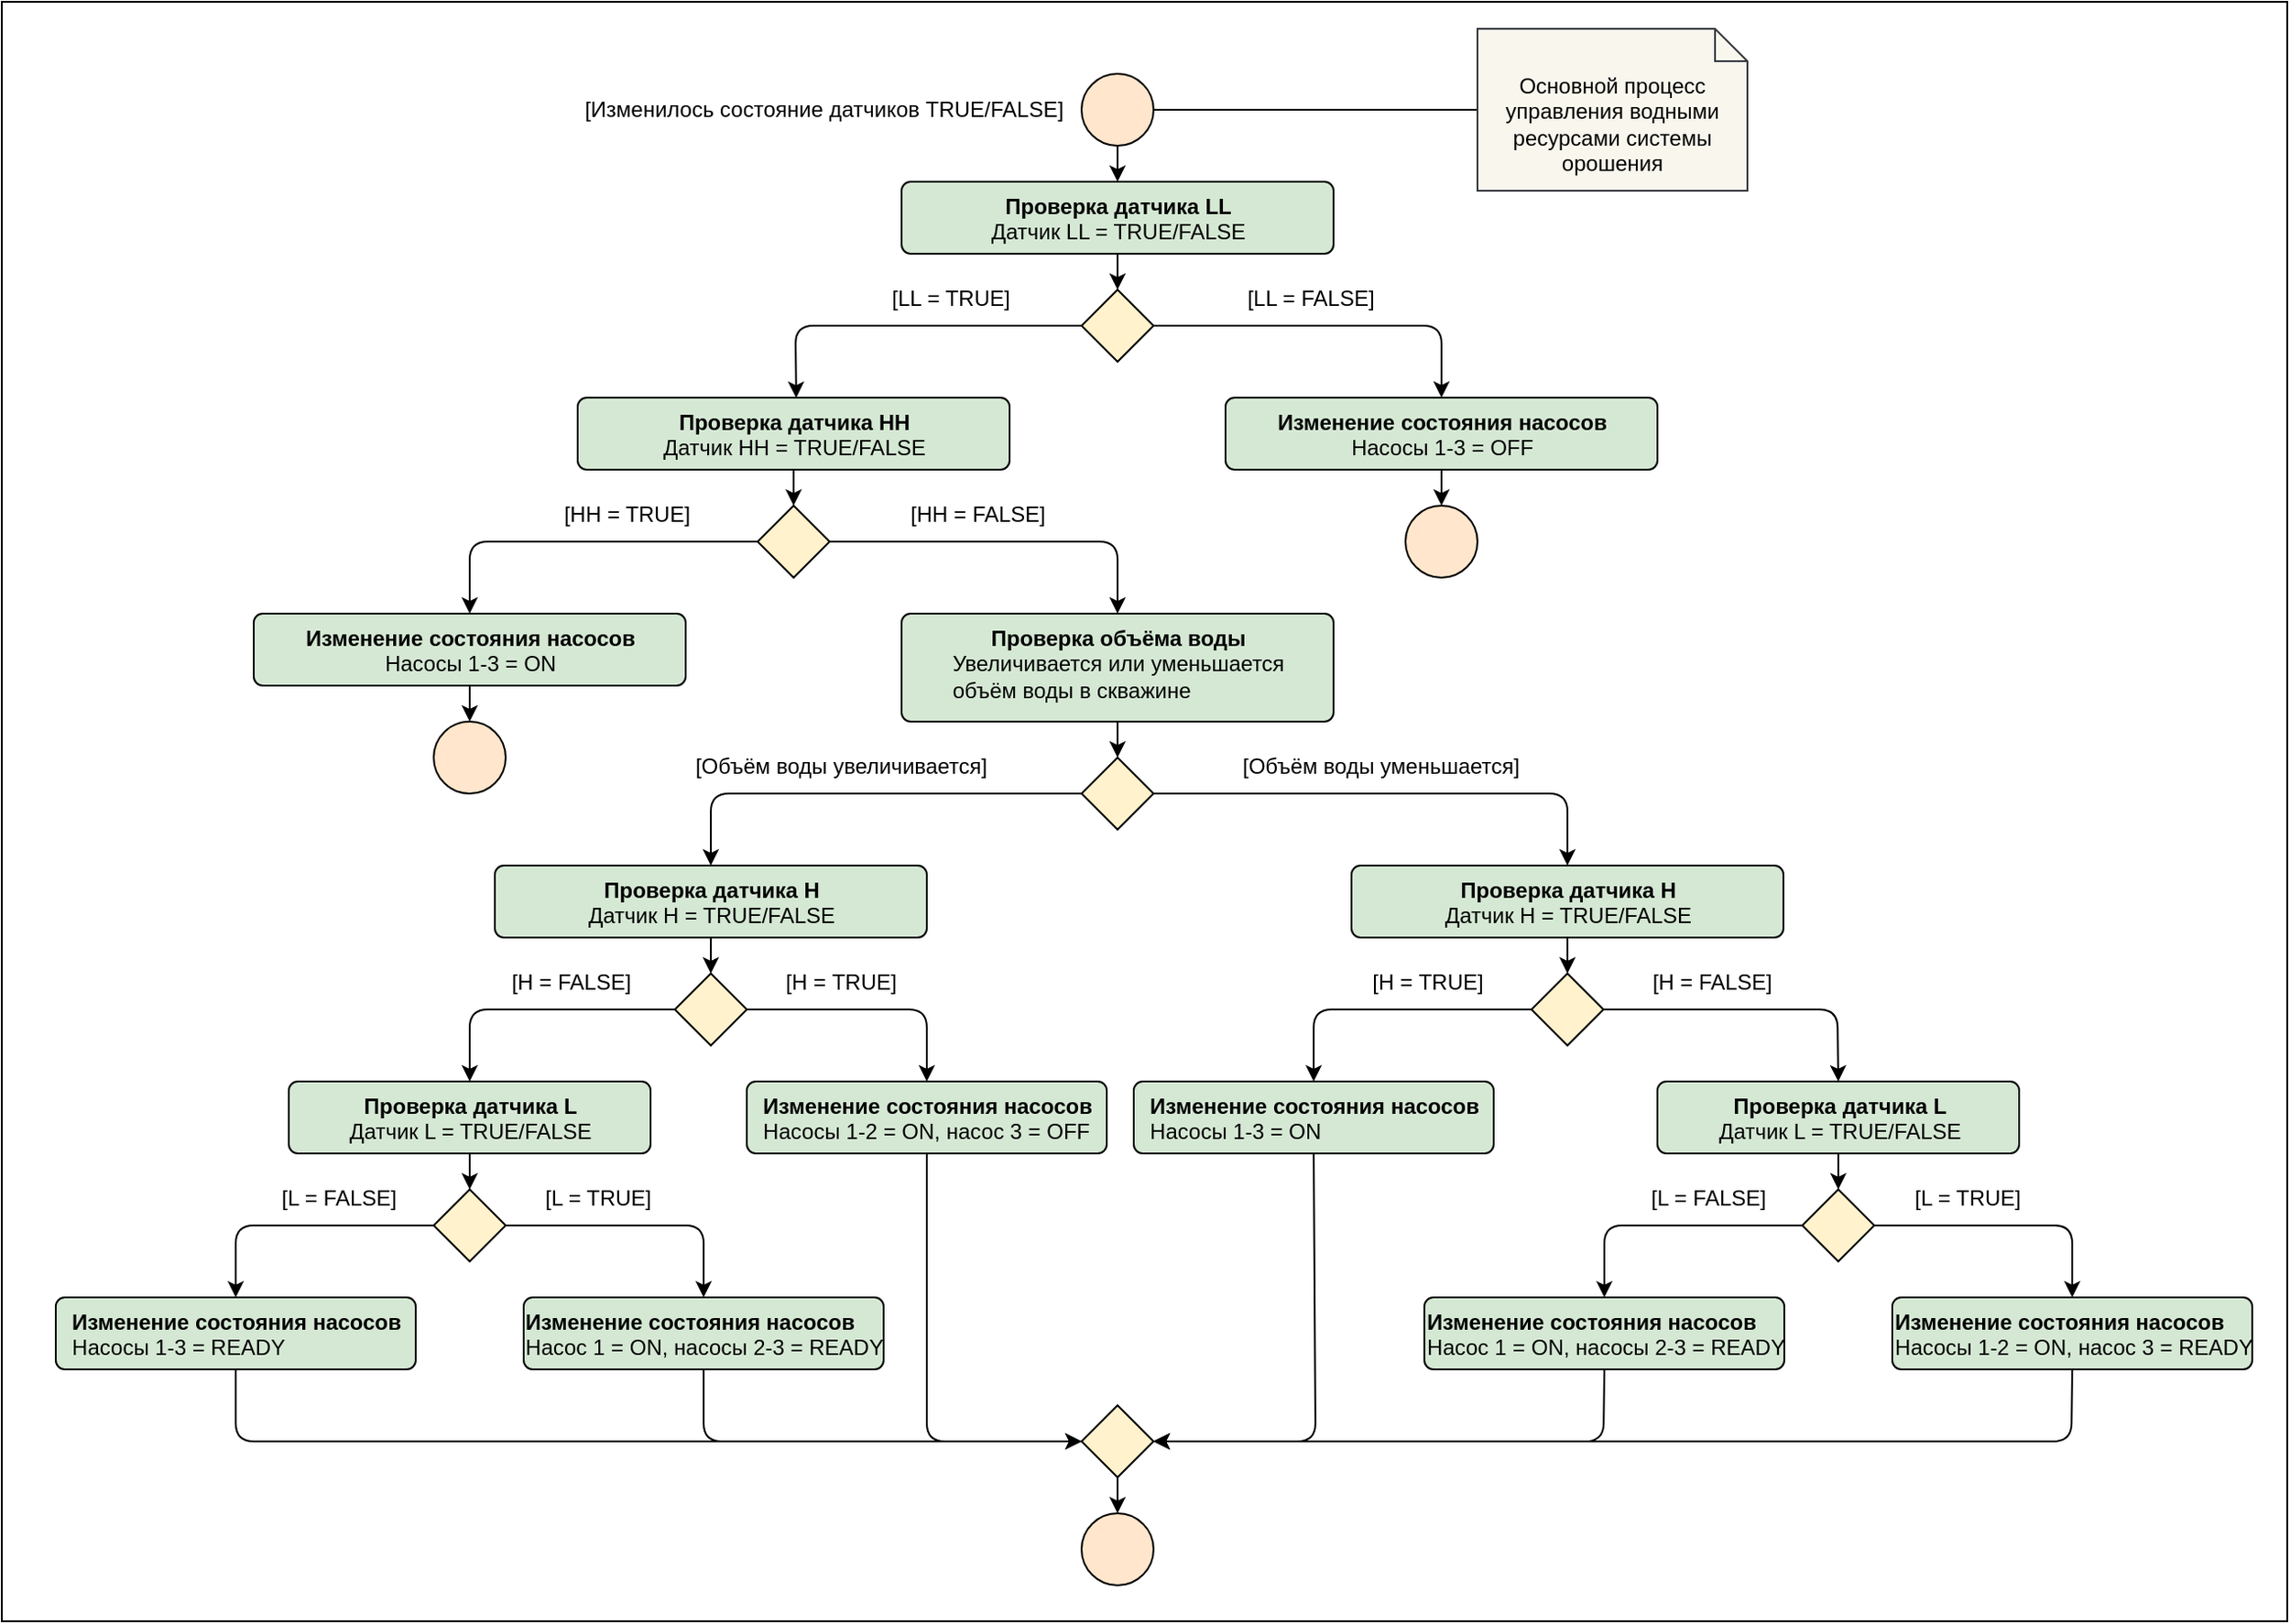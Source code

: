 <mxfile>
    <diagram id="sbKHR2bNv4LjuKVFI6Yi" name="Page-1">
        <mxGraphModel dx="2197" dy="1024" grid="1" gridSize="10" guides="1" tooltips="1" connect="1" arrows="1" fold="1" page="1" pageScale="1" pageWidth="850" pageHeight="1100" math="0" shadow="0">
            <root>
                <mxCell id="0"/>
                <mxCell id="1" parent="0"/>
                <mxCell id="111" value="" style="rounded=0;whiteSpace=wrap;html=1;strokeColor=#000000;" vertex="1" parent="1">
                    <mxGeometry x="-320" width="1270" height="900" as="geometry"/>
                </mxCell>
                <mxCell id="10" style="edgeStyle=none;html=1;exitX=0.5;exitY=1;exitDx=0;exitDy=0;entryX=0.5;entryY=0;entryDx=0;entryDy=0;" edge="1" parent="1" source="2" target="3">
                    <mxGeometry relative="1" as="geometry"/>
                </mxCell>
                <mxCell id="11" style="edgeStyle=none;html=1;exitX=1;exitY=0.5;exitDx=0;exitDy=0;entryX=0;entryY=0.5;entryDx=0;entryDy=0;entryPerimeter=0;endArrow=none;endFill=0;" edge="1" parent="1" source="2" target="9">
                    <mxGeometry relative="1" as="geometry"/>
                </mxCell>
                <mxCell id="2" value="" style="ellipse;whiteSpace=wrap;html=1;aspect=fixed;fillColor=#ffe6cc;strokeColor=#000000;" vertex="1" parent="1">
                    <mxGeometry x="280" y="40" width="40" height="40" as="geometry"/>
                </mxCell>
                <mxCell id="14" style="edgeStyle=none;html=1;exitX=0.5;exitY=1;exitDx=0;exitDy=0;entryX=0.5;entryY=0;entryDx=0;entryDy=0;endArrow=classic;endFill=1;" edge="1" parent="1" source="3" target="13">
                    <mxGeometry relative="1" as="geometry"/>
                </mxCell>
                <mxCell id="3" value="&lt;b&gt;Проверка&amp;nbsp;датчика LL&lt;br&gt;&lt;div style=&quot;text-align: left;&quot;&gt;&lt;span style=&quot;background-color: initial; font-weight: normal;&quot;&gt;Датчик LL = TRUE/&lt;/span&gt;&lt;span style=&quot;background-color: initial; font-weight: normal;&quot;&gt;FALSE&lt;/span&gt;&lt;/div&gt;&lt;/b&gt;" style="html=1;align=center;verticalAlign=top;rounded=1;absoluteArcSize=1;arcSize=10;dashed=0;fillColor=#d5e8d4;strokeColor=#000000;" vertex="1" parent="1">
                    <mxGeometry x="180" y="100" width="240" height="40" as="geometry"/>
                </mxCell>
                <mxCell id="9" value="Основной процесс управления водными ресурсами системы орошения" style="shape=note2;boundedLbl=1;whiteSpace=wrap;html=1;size=18;verticalAlign=top;align=center;fillColor=#f9f7ed;strokeColor=#36393d;" vertex="1" parent="1">
                    <mxGeometry x="500" y="15" width="150" height="90" as="geometry"/>
                </mxCell>
                <mxCell id="16" style="edgeStyle=none;html=1;exitX=0;exitY=0.5;exitDx=0;exitDy=0;entryX=0.506;entryY=0.003;entryDx=0;entryDy=0;endArrow=classic;endFill=1;entryPerimeter=0;" edge="1" parent="1" source="13" target="15">
                    <mxGeometry relative="1" as="geometry">
                        <Array as="points">
                            <mxPoint x="121" y="180"/>
                        </Array>
                    </mxGeometry>
                </mxCell>
                <mxCell id="18" style="edgeStyle=none;html=1;exitX=1;exitY=0.5;exitDx=0;exitDy=0;entryX=0.5;entryY=0;entryDx=0;entryDy=0;endArrow=classic;endFill=1;" edge="1" parent="1" source="13" target="17">
                    <mxGeometry relative="1" as="geometry">
                        <Array as="points">
                            <mxPoint x="480" y="180"/>
                        </Array>
                    </mxGeometry>
                </mxCell>
                <mxCell id="13" value="" style="rhombus;whiteSpace=wrap;html=1;fillColor=#fff2cc;strokeColor=#000000;" vertex="1" parent="1">
                    <mxGeometry x="280" y="160" width="40" height="40" as="geometry"/>
                </mxCell>
                <mxCell id="25" style="edgeStyle=none;html=1;exitX=0.5;exitY=1;exitDx=0;exitDy=0;entryX=0.5;entryY=0;entryDx=0;entryDy=0;endArrow=classic;endFill=1;" edge="1" parent="1" source="15" target="23">
                    <mxGeometry relative="1" as="geometry"/>
                </mxCell>
                <mxCell id="15" value="&lt;div style=&quot;text-align: center;&quot;&gt;&lt;span style=&quot;background-color: initial; border-color: var(--border-color); text-align: left;&quot;&gt;&lt;b&gt;Проверка датчика HH&lt;/b&gt;&lt;/span&gt;&lt;/div&gt;&lt;div style=&quot;text-align: center;&quot;&gt;&lt;/div&gt;&lt;span style=&quot;border-color: var(--border-color); text-align: left; background-color: initial;&quot;&gt;Датчик HH = TRUE/&lt;/span&gt;&lt;span style=&quot;border-color: var(--border-color); text-align: left; background-color: initial;&quot;&gt;FALSE&lt;/span&gt;&lt;b&gt;&lt;br&gt;&lt;/b&gt;" style="html=1;align=center;verticalAlign=top;rounded=1;absoluteArcSize=1;arcSize=10;dashed=0;fillColor=#d5e8d4;strokeColor=#000000;" vertex="1" parent="1">
                    <mxGeometry y="220" width="240" height="40" as="geometry"/>
                </mxCell>
                <mxCell id="22" style="edgeStyle=none;html=1;exitX=0.5;exitY=1;exitDx=0;exitDy=0;entryX=0.5;entryY=0;entryDx=0;entryDy=0;endArrow=classic;endFill=1;" edge="1" parent="1" source="17" target="21">
                    <mxGeometry relative="1" as="geometry"/>
                </mxCell>
                <mxCell id="17" value="&lt;b style=&quot;border-color: var(--border-color); text-align: left;&quot;&gt;Изменение состояния насосов&lt;/b&gt;&lt;br style=&quot;border-color: var(--border-color); text-align: left;&quot;&gt;&lt;span style=&quot;text-align: left;&quot;&gt;Насосы 1-3 = OFF&lt;/span&gt;&lt;b&gt;&lt;br&gt;&lt;/b&gt;" style="html=1;align=center;verticalAlign=top;rounded=1;absoluteArcSize=1;arcSize=10;dashed=0;fillColor=#d5e8d4;strokeColor=#000000;" vertex="1" parent="1">
                    <mxGeometry x="360" y="220" width="240" height="40" as="geometry"/>
                </mxCell>
                <mxCell id="19" value="[LL = TRUE]" style="text;html=1;strokeColor=none;fillColor=none;align=center;verticalAlign=middle;whiteSpace=wrap;rounded=0;" vertex="1" parent="1">
                    <mxGeometry x="170" y="150" width="75" height="30" as="geometry"/>
                </mxCell>
                <mxCell id="20" value="[LL = FALSE]" style="text;html=1;strokeColor=none;fillColor=none;align=center;verticalAlign=middle;whiteSpace=wrap;rounded=0;" vertex="1" parent="1">
                    <mxGeometry x="370" y="150" width="75" height="30" as="geometry"/>
                </mxCell>
                <mxCell id="21" value="" style="ellipse;whiteSpace=wrap;html=1;aspect=fixed;fillColor=#ffe6cc;strokeColor=#000000;" vertex="1" parent="1">
                    <mxGeometry x="460" y="280" width="40" height="40" as="geometry"/>
                </mxCell>
                <mxCell id="27" style="edgeStyle=none;html=1;exitX=0;exitY=0.5;exitDx=0;exitDy=0;entryX=0.5;entryY=0;entryDx=0;entryDy=0;endArrow=classic;endFill=1;" edge="1" parent="1" source="23" target="26">
                    <mxGeometry relative="1" as="geometry">
                        <Array as="points">
                            <mxPoint x="-60" y="300"/>
                        </Array>
                    </mxGeometry>
                </mxCell>
                <mxCell id="30" style="edgeStyle=none;html=1;exitX=1;exitY=0.5;exitDx=0;exitDy=0;entryX=0.5;entryY=0;entryDx=0;entryDy=0;endArrow=classic;endFill=1;" edge="1" parent="1" source="23" target="29">
                    <mxGeometry relative="1" as="geometry">
                        <Array as="points">
                            <mxPoint x="300" y="300"/>
                        </Array>
                    </mxGeometry>
                </mxCell>
                <mxCell id="23" value="" style="rhombus;whiteSpace=wrap;html=1;fillColor=#fff2cc;strokeColor=#000000;" vertex="1" parent="1">
                    <mxGeometry x="100" y="280" width="40" height="40" as="geometry"/>
                </mxCell>
                <mxCell id="33" style="edgeStyle=none;html=1;exitX=0.5;exitY=1;exitDx=0;exitDy=0;entryX=0.5;entryY=0;entryDx=0;entryDy=0;endArrow=classic;endFill=1;" edge="1" parent="1" source="26" target="32">
                    <mxGeometry relative="1" as="geometry"/>
                </mxCell>
                <mxCell id="26" value="&lt;b style=&quot;border-color: var(--border-color); text-align: left;&quot;&gt;Изменение состояния насосов&lt;/b&gt;&lt;br style=&quot;border-color: var(--border-color); text-align: left;&quot;&gt;&lt;span style=&quot;text-align: left;&quot;&gt;Насосы 1-3 = ON&lt;/span&gt;&lt;b&gt;&lt;br&gt;&lt;/b&gt;" style="html=1;align=center;verticalAlign=top;rounded=1;absoluteArcSize=1;arcSize=10;dashed=0;fillColor=#d5e8d4;strokeColor=#000000;" vertex="1" parent="1">
                    <mxGeometry x="-180" y="340" width="240" height="40" as="geometry"/>
                </mxCell>
                <mxCell id="28" value="[HH = TRUE]" style="text;html=1;strokeColor=none;fillColor=none;align=center;verticalAlign=middle;whiteSpace=wrap;rounded=0;" vertex="1" parent="1">
                    <mxGeometry x="-10" y="270" width="75" height="30" as="geometry"/>
                </mxCell>
                <mxCell id="38" style="edgeStyle=none;html=1;exitX=0.5;exitY=1;exitDx=0;exitDy=0;entryX=0.5;entryY=0;entryDx=0;entryDy=0;endArrow=classic;endFill=1;" edge="1" parent="1" source="29" target="34">
                    <mxGeometry relative="1" as="geometry">
                        <mxPoint x="254" y="400" as="sourcePoint"/>
                    </mxGeometry>
                </mxCell>
                <mxCell id="29" value="&lt;div style=&quot;text-align: center;&quot;&gt;&lt;span style=&quot;background-color: initial; border-color: var(--border-color); text-align: left;&quot;&gt;&lt;b&gt;Проверка объёма воды&lt;br&gt;&lt;/b&gt;&lt;/span&gt;&lt;span style=&quot;background-color: initial; text-align: left;&quot;&gt;Увеличивается или уменьшается&lt;/span&gt;&lt;/div&gt;&lt;div style=&quot;text-align: left;&quot;&gt;&lt;span style=&quot;background-color: initial;&quot;&gt;объём воды в скважине&lt;/span&gt;&lt;/div&gt;" style="html=1;align=center;verticalAlign=top;rounded=1;absoluteArcSize=1;arcSize=10;dashed=0;fillColor=#d5e8d4;strokeColor=#000000;" vertex="1" parent="1">
                    <mxGeometry x="180" y="340" width="240" height="60" as="geometry"/>
                </mxCell>
                <mxCell id="31" value="[HH = FALSE]" style="text;html=1;strokeColor=none;fillColor=none;align=center;verticalAlign=middle;whiteSpace=wrap;rounded=0;" vertex="1" parent="1">
                    <mxGeometry x="180" y="270" width="85" height="30" as="geometry"/>
                </mxCell>
                <mxCell id="32" value="" style="ellipse;whiteSpace=wrap;html=1;aspect=fixed;fillColor=#ffe6cc;strokeColor=#000000;" vertex="1" parent="1">
                    <mxGeometry x="-80" y="400" width="40" height="40" as="geometry"/>
                </mxCell>
                <mxCell id="39" style="edgeStyle=none;html=1;exitX=0;exitY=0.5;exitDx=0;exitDy=0;entryX=0.5;entryY=0;entryDx=0;entryDy=0;endArrow=classic;endFill=1;" edge="1" parent="1" source="34" target="36">
                    <mxGeometry relative="1" as="geometry">
                        <Array as="points">
                            <mxPoint x="74" y="440"/>
                        </Array>
                    </mxGeometry>
                </mxCell>
                <mxCell id="40" style="edgeStyle=none;html=1;exitX=1;exitY=0.5;exitDx=0;exitDy=0;entryX=0.5;entryY=0;entryDx=0;entryDy=0;endArrow=classic;endFill=1;" edge="1" parent="1" source="34" target="73">
                    <mxGeometry relative="1" as="geometry">
                        <mxPoint x="480" y="480" as="targetPoint"/>
                        <Array as="points">
                            <mxPoint x="550" y="440"/>
                        </Array>
                    </mxGeometry>
                </mxCell>
                <mxCell id="34" value="" style="rhombus;whiteSpace=wrap;html=1;fillColor=#fff2cc;strokeColor=#000000;" vertex="1" parent="1">
                    <mxGeometry x="280" y="420" width="40" height="40" as="geometry"/>
                </mxCell>
                <mxCell id="51" style="edgeStyle=none;html=1;exitX=0.5;exitY=1;exitDx=0;exitDy=0;entryX=0.5;entryY=0;entryDx=0;entryDy=0;endArrow=classic;endFill=1;" edge="1" parent="1" source="36" target="48">
                    <mxGeometry relative="1" as="geometry"/>
                </mxCell>
                <mxCell id="36" value="&lt;div style=&quot;text-align: center;&quot;&gt;&lt;span style=&quot;background-color: initial; border-color: var(--border-color); text-align: left;&quot;&gt;&lt;b&gt;Проверка датчика H&lt;/b&gt;&lt;/span&gt;&lt;/div&gt;&lt;div style=&quot;text-align: center;&quot;&gt;&lt;/div&gt;&lt;span style=&quot;border-color: var(--border-color); text-align: left; background-color: initial;&quot;&gt;Датчик H = TRUE/&lt;/span&gt;&lt;span style=&quot;border-color: var(--border-color); text-align: left; background-color: initial;&quot;&gt;FALSE&lt;/span&gt;&lt;b&gt;&lt;br&gt;&lt;/b&gt;" style="html=1;align=center;verticalAlign=top;rounded=1;absoluteArcSize=1;arcSize=10;dashed=0;fillColor=#d5e8d4;strokeColor=#000000;" vertex="1" parent="1">
                    <mxGeometry x="-46" y="480" width="240" height="40" as="geometry"/>
                </mxCell>
                <mxCell id="41" value="[Объём воды увеличивается]" style="text;html=1;strokeColor=none;fillColor=none;align=center;verticalAlign=middle;whiteSpace=wrap;rounded=0;" vertex="1" parent="1">
                    <mxGeometry x="64" y="410" width="165" height="30" as="geometry"/>
                </mxCell>
                <mxCell id="42" value="[Объём воды уменьшается]" style="text;html=1;strokeColor=none;fillColor=none;align=center;verticalAlign=middle;whiteSpace=wrap;rounded=0;" vertex="1" parent="1">
                    <mxGeometry x="339" y="410" width="215" height="30" as="geometry"/>
                </mxCell>
                <mxCell id="47" value="[Изменилось состояние датчиков TRUE/FALSE]" style="text;html=1;strokeColor=none;fillColor=none;align=center;verticalAlign=middle;whiteSpace=wrap;rounded=0;" vertex="1" parent="1">
                    <mxGeometry x="-7.5" y="45" width="287.5" height="30" as="geometry"/>
                </mxCell>
                <mxCell id="52" style="edgeStyle=none;html=1;exitX=1;exitY=0.5;exitDx=0;exitDy=0;entryX=0.5;entryY=0;entryDx=0;entryDy=0;endArrow=classic;endFill=1;" edge="1" parent="1" source="48" target="50">
                    <mxGeometry relative="1" as="geometry">
                        <Array as="points">
                            <mxPoint x="194" y="560"/>
                        </Array>
                    </mxGeometry>
                </mxCell>
                <mxCell id="57" style="edgeStyle=none;html=1;exitX=0;exitY=0.5;exitDx=0;exitDy=0;entryX=0.5;entryY=0;entryDx=0;entryDy=0;endArrow=classic;endFill=1;" edge="1" parent="1" source="48" target="49">
                    <mxGeometry relative="1" as="geometry">
                        <Array as="points">
                            <mxPoint x="-60" y="560"/>
                        </Array>
                    </mxGeometry>
                </mxCell>
                <mxCell id="48" value="" style="rhombus;whiteSpace=wrap;html=1;fillColor=#fff2cc;strokeColor=#000000;" vertex="1" parent="1">
                    <mxGeometry x="54" y="540" width="40" height="40" as="geometry"/>
                </mxCell>
                <mxCell id="62" style="edgeStyle=none;html=1;exitX=0.5;exitY=1;exitDx=0;exitDy=0;entryX=0.5;entryY=0;entryDx=0;entryDy=0;endArrow=classic;endFill=1;" edge="1" parent="1" source="49" target="61">
                    <mxGeometry relative="1" as="geometry"/>
                </mxCell>
                <mxCell id="49" value="&lt;div style=&quot;text-align: center;&quot;&gt;&lt;span style=&quot;background-color: initial; border-color: var(--border-color); text-align: left;&quot;&gt;&lt;b&gt;Проверка датчика L&lt;/b&gt;&lt;/span&gt;&lt;/div&gt;&lt;div style=&quot;text-align: center;&quot;&gt;&lt;/div&gt;&lt;span style=&quot;border-color: var(--border-color); text-align: left; background-color: initial;&quot;&gt;Датчик L = TRUE/&lt;/span&gt;&lt;span style=&quot;border-color: var(--border-color); text-align: left; background-color: initial;&quot;&gt;FALSE&lt;/span&gt;&lt;b&gt;&lt;br&gt;&lt;/b&gt;" style="html=1;align=center;verticalAlign=top;rounded=1;absoluteArcSize=1;arcSize=10;dashed=0;fillColor=#d5e8d4;strokeColor=#000000;" vertex="1" parent="1">
                    <mxGeometry x="-160.5" y="600" width="201" height="40" as="geometry"/>
                </mxCell>
                <mxCell id="55" style="edgeStyle=none;html=1;exitX=0.5;exitY=1;exitDx=0;exitDy=0;entryX=1;entryY=0.5;entryDx=0;entryDy=0;endArrow=classic;endFill=1;" edge="1" parent="1" source="50" target="67">
                    <mxGeometry relative="1" as="geometry">
                        <mxPoint x="194" y="660" as="targetPoint"/>
                        <Array as="points">
                            <mxPoint x="194" y="800"/>
                        </Array>
                    </mxGeometry>
                </mxCell>
                <mxCell id="50" value="&lt;div style=&quot;text-align: center;&quot;&gt;&lt;/div&gt;&lt;div style=&quot;text-align: left;&quot;&gt;&lt;b&gt;Изменение состояния насосов&lt;/b&gt;&lt;br&gt;Насосы 1-2 = ON, насос 3 = OFF&lt;/div&gt;" style="html=1;align=center;verticalAlign=top;rounded=1;absoluteArcSize=1;arcSize=10;dashed=0;fillColor=#d5e8d4;strokeColor=#000000;" vertex="1" parent="1">
                    <mxGeometry x="94" y="600" width="200" height="40" as="geometry"/>
                </mxCell>
                <mxCell id="53" value="[Н = TRUE]" style="text;html=1;strokeColor=none;fillColor=none;align=center;verticalAlign=middle;whiteSpace=wrap;rounded=0;" vertex="1" parent="1">
                    <mxGeometry x="104" y="530" width="85" height="30" as="geometry"/>
                </mxCell>
                <mxCell id="58" value="[Н = FALSE]" style="text;html=1;strokeColor=none;fillColor=none;align=center;verticalAlign=middle;whiteSpace=wrap;rounded=0;" vertex="1" parent="1">
                    <mxGeometry x="-46" y="530" width="85" height="30" as="geometry"/>
                </mxCell>
                <mxCell id="106" style="edgeStyle=none;html=1;exitX=0.5;exitY=1;exitDx=0;exitDy=0;entryX=0;entryY=0.5;entryDx=0;entryDy=0;endArrow=classic;endFill=1;" edge="1" parent="1" source="59" target="67">
                    <mxGeometry relative="1" as="geometry">
                        <Array as="points">
                            <mxPoint x="70" y="800"/>
                        </Array>
                    </mxGeometry>
                </mxCell>
                <mxCell id="59" value="&lt;div style=&quot;text-align: center;&quot;&gt;&lt;/div&gt;&lt;div style=&quot;text-align: left;&quot;&gt;&lt;b&gt;Изменение состояния насосов&lt;/b&gt;&lt;br&gt;Насос 1 = ON, насосы 2-3 = READY&lt;/div&gt;" style="html=1;align=center;verticalAlign=top;rounded=1;absoluteArcSize=1;arcSize=10;dashed=0;fillColor=#d5e8d4;strokeColor=#000000;" vertex="1" parent="1">
                    <mxGeometry x="-30" y="720" width="200" height="40" as="geometry"/>
                </mxCell>
                <mxCell id="71" style="edgeStyle=none;html=1;exitX=0.5;exitY=1;exitDx=0;exitDy=0;entryX=0;entryY=0.5;entryDx=0;entryDy=0;endArrow=classic;endFill=1;" edge="1" parent="1" source="60" target="67">
                    <mxGeometry relative="1" as="geometry">
                        <Array as="points">
                            <mxPoint x="-190" y="800"/>
                        </Array>
                    </mxGeometry>
                </mxCell>
                <mxCell id="60" value="&lt;div style=&quot;text-align: center;&quot;&gt;&lt;/div&gt;&lt;div style=&quot;text-align: left;&quot;&gt;&lt;b&gt;Изменение состояния насосов&lt;/b&gt;&lt;br&gt;Насосы 1-3 = READY&lt;/div&gt;" style="html=1;align=center;verticalAlign=top;rounded=1;absoluteArcSize=1;arcSize=10;dashed=0;fillColor=#d5e8d4;strokeColor=#000000;" vertex="1" parent="1">
                    <mxGeometry x="-290" y="720" width="200" height="40" as="geometry"/>
                </mxCell>
                <mxCell id="63" style="edgeStyle=none;html=1;exitX=1;exitY=0.5;exitDx=0;exitDy=0;entryX=0.5;entryY=0;entryDx=0;entryDy=0;endArrow=classic;endFill=1;" edge="1" parent="1" source="61" target="59">
                    <mxGeometry relative="1" as="geometry">
                        <Array as="points">
                            <mxPoint x="70" y="680"/>
                        </Array>
                    </mxGeometry>
                </mxCell>
                <mxCell id="64" style="edgeStyle=none;html=1;exitX=0;exitY=0.5;exitDx=0;exitDy=0;entryX=0.5;entryY=0;entryDx=0;entryDy=0;endArrow=classic;endFill=1;" edge="1" parent="1" source="61" target="60">
                    <mxGeometry relative="1" as="geometry">
                        <Array as="points">
                            <mxPoint x="-190" y="680"/>
                        </Array>
                    </mxGeometry>
                </mxCell>
                <mxCell id="61" value="" style="rhombus;whiteSpace=wrap;html=1;fillColor=#fff2cc;strokeColor=#000000;" vertex="1" parent="1">
                    <mxGeometry x="-80" y="660" width="40" height="40" as="geometry"/>
                </mxCell>
                <mxCell id="65" value="[L = FALSE]" style="text;html=1;strokeColor=none;fillColor=none;align=center;verticalAlign=middle;whiteSpace=wrap;rounded=0;" vertex="1" parent="1">
                    <mxGeometry x="-175" y="650" width="85" height="30" as="geometry"/>
                </mxCell>
                <mxCell id="66" value="[L = TRUE]" style="text;html=1;strokeColor=none;fillColor=none;align=center;verticalAlign=middle;whiteSpace=wrap;rounded=0;" vertex="1" parent="1">
                    <mxGeometry x="-31" y="650" width="85" height="30" as="geometry"/>
                </mxCell>
                <mxCell id="69" style="edgeStyle=none;html=1;exitX=0.5;exitY=1;exitDx=0;exitDy=0;entryX=0.5;entryY=0;entryDx=0;entryDy=0;endArrow=classic;endFill=1;" edge="1" parent="1" source="67" target="68">
                    <mxGeometry relative="1" as="geometry"/>
                </mxCell>
                <mxCell id="67" value="" style="rhombus;whiteSpace=wrap;html=1;fillColor=#fff2cc;strokeColor=#000000;" vertex="1" parent="1">
                    <mxGeometry x="280" y="780" width="40" height="40" as="geometry"/>
                </mxCell>
                <mxCell id="68" value="" style="ellipse;whiteSpace=wrap;html=1;aspect=fixed;fillColor=#ffe6cc;strokeColor=#000000;" vertex="1" parent="1">
                    <mxGeometry x="280" y="840" width="40" height="40" as="geometry"/>
                </mxCell>
                <mxCell id="72" style="edgeStyle=none;html=1;exitX=0.5;exitY=1;exitDx=0;exitDy=0;entryX=0.5;entryY=0;entryDx=0;entryDy=0;endArrow=classic;endFill=1;" edge="1" parent="1" source="73" target="77">
                    <mxGeometry relative="1" as="geometry"/>
                </mxCell>
                <mxCell id="73" value="&lt;div style=&quot;text-align: center;&quot;&gt;&lt;span style=&quot;background-color: initial; border-color: var(--border-color); text-align: left;&quot;&gt;&lt;b&gt;Проверка датчика H&lt;/b&gt;&lt;/span&gt;&lt;/div&gt;&lt;div style=&quot;text-align: center;&quot;&gt;&lt;/div&gt;&lt;span style=&quot;border-color: var(--border-color); text-align: left; background-color: initial;&quot;&gt;Датчик H = TRUE/&lt;/span&gt;&lt;span style=&quot;border-color: var(--border-color); text-align: left; background-color: initial;&quot;&gt;FALSE&lt;/span&gt;&lt;b&gt;&lt;br&gt;&lt;/b&gt;" style="html=1;align=center;verticalAlign=top;rounded=1;absoluteArcSize=1;arcSize=10;dashed=0;fillColor=#d5e8d4;strokeColor=#000000;" vertex="1" parent="1">
                    <mxGeometry x="430" y="480" width="240" height="40" as="geometry"/>
                </mxCell>
                <mxCell id="101" style="edgeStyle=none;html=1;exitX=0;exitY=0.5;exitDx=0;exitDy=0;entryX=0.5;entryY=0;entryDx=0;entryDy=0;endArrow=classic;endFill=1;" edge="1" parent="1" source="77" target="81">
                    <mxGeometry relative="1" as="geometry">
                        <Array as="points">
                            <mxPoint x="409" y="560"/>
                        </Array>
                    </mxGeometry>
                </mxCell>
                <mxCell id="102" style="edgeStyle=none;html=1;exitX=1;exitY=0.5;exitDx=0;exitDy=0;entryX=0.5;entryY=0;entryDx=0;entryDy=0;endArrow=classic;endFill=1;" edge="1" parent="1" source="77" target="79">
                    <mxGeometry relative="1" as="geometry">
                        <Array as="points">
                            <mxPoint x="700" y="560"/>
                        </Array>
                    </mxGeometry>
                </mxCell>
                <mxCell id="77" value="" style="rhombus;whiteSpace=wrap;html=1;fillColor=#fff2cc;strokeColor=#000000;" vertex="1" parent="1">
                    <mxGeometry x="530" y="540" width="40" height="40" as="geometry"/>
                </mxCell>
                <mxCell id="110" style="edgeStyle=none;html=1;exitX=0.5;exitY=1;exitDx=0;exitDy=0;entryX=0.5;entryY=0;entryDx=0;entryDy=0;endArrow=classic;endFill=1;" edge="1" parent="1" source="79" target="90">
                    <mxGeometry relative="1" as="geometry"/>
                </mxCell>
                <mxCell id="79" value="&lt;div style=&quot;text-align: center;&quot;&gt;&lt;span style=&quot;background-color: initial; border-color: var(--border-color); text-align: left;&quot;&gt;&lt;b&gt;Проверка датчика L&lt;/b&gt;&lt;/span&gt;&lt;/div&gt;&lt;div style=&quot;text-align: center;&quot;&gt;&lt;/div&gt;&lt;span style=&quot;border-color: var(--border-color); text-align: left; background-color: initial;&quot;&gt;Датчик L = TRUE/&lt;/span&gt;&lt;span style=&quot;border-color: var(--border-color); text-align: left; background-color: initial;&quot;&gt;FALSE&lt;/span&gt;&lt;b&gt;&lt;br&gt;&lt;/b&gt;" style="html=1;align=center;verticalAlign=top;rounded=1;absoluteArcSize=1;arcSize=10;dashed=0;fillColor=#d5e8d4;strokeColor=#000000;" vertex="1" parent="1">
                    <mxGeometry x="600" y="600" width="201" height="40" as="geometry"/>
                </mxCell>
                <mxCell id="107" style="edgeStyle=none;html=1;exitX=0.5;exitY=1;exitDx=0;exitDy=0;entryX=1;entryY=0.5;entryDx=0;entryDy=0;endArrow=classic;endFill=1;" edge="1" parent="1" source="81" target="67">
                    <mxGeometry relative="1" as="geometry">
                        <Array as="points">
                            <mxPoint x="410" y="800"/>
                        </Array>
                    </mxGeometry>
                </mxCell>
                <mxCell id="81" value="&lt;div style=&quot;text-align: center;&quot;&gt;&lt;/div&gt;&lt;div style=&quot;text-align: left;&quot;&gt;&lt;b&gt;Изменение состояния насосов&lt;/b&gt;&lt;br&gt;Насосы 1-3 = ON&lt;/div&gt;" style="html=1;align=center;verticalAlign=top;rounded=1;absoluteArcSize=1;arcSize=10;dashed=0;fillColor=#d5e8d4;strokeColor=#000000;" vertex="1" parent="1">
                    <mxGeometry x="309" y="600" width="200" height="40" as="geometry"/>
                </mxCell>
                <mxCell id="82" value="[Н = TRUE]" style="text;html=1;strokeColor=none;fillColor=none;align=center;verticalAlign=middle;whiteSpace=wrap;rounded=0;" vertex="1" parent="1">
                    <mxGeometry x="430" y="530" width="85" height="30" as="geometry"/>
                </mxCell>
                <mxCell id="83" value="[Н = FALSE]" style="text;html=1;strokeColor=none;fillColor=none;align=center;verticalAlign=middle;whiteSpace=wrap;rounded=0;" vertex="1" parent="1">
                    <mxGeometry x="587.5" y="530" width="85" height="30" as="geometry"/>
                </mxCell>
                <mxCell id="109" style="edgeStyle=none;html=1;exitX=0.5;exitY=1;exitDx=0;exitDy=0;entryX=1;entryY=0.5;entryDx=0;entryDy=0;endArrow=classic;endFill=1;" edge="1" parent="1" source="85" target="67">
                    <mxGeometry relative="1" as="geometry">
                        <Array as="points">
                            <mxPoint x="830" y="800"/>
                        </Array>
                    </mxGeometry>
                </mxCell>
                <mxCell id="85" value="&lt;div style=&quot;text-align: center;&quot;&gt;&lt;/div&gt;&lt;div style=&quot;text-align: left;&quot;&gt;&lt;b&gt;Изменение состояния насосов&lt;/b&gt;&lt;br&gt;Насосы 1-2 = ON, насос 3 = READY&lt;/div&gt;" style="html=1;align=center;verticalAlign=top;rounded=1;absoluteArcSize=1;arcSize=10;dashed=0;fillColor=#d5e8d4;strokeColor=#000000;" vertex="1" parent="1">
                    <mxGeometry x="730.5" y="720" width="200" height="40" as="geometry"/>
                </mxCell>
                <mxCell id="108" style="edgeStyle=none;html=1;exitX=0.5;exitY=1;exitDx=0;exitDy=0;entryX=1;entryY=0.5;entryDx=0;entryDy=0;endArrow=classic;endFill=1;" edge="1" parent="1" source="87" target="67">
                    <mxGeometry relative="1" as="geometry">
                        <Array as="points">
                            <mxPoint x="570" y="800"/>
                        </Array>
                    </mxGeometry>
                </mxCell>
                <mxCell id="87" value="&lt;div style=&quot;text-align: center;&quot;&gt;&lt;/div&gt;&lt;div style=&quot;text-align: left;&quot;&gt;&lt;b&gt;Изменение состояния насосов&lt;/b&gt;&lt;br&gt;Насос 1 = ON, насосы 2-3 = READY&lt;/div&gt;" style="html=1;align=center;verticalAlign=top;rounded=1;absoluteArcSize=1;arcSize=10;dashed=0;fillColor=#d5e8d4;strokeColor=#000000;" vertex="1" parent="1">
                    <mxGeometry x="470.5" y="720" width="200" height="40" as="geometry"/>
                </mxCell>
                <mxCell id="88" style="edgeStyle=none;html=1;exitX=1;exitY=0.5;exitDx=0;exitDy=0;entryX=0.5;entryY=0;entryDx=0;entryDy=0;endArrow=classic;endFill=1;" edge="1" parent="1" source="90" target="85">
                    <mxGeometry relative="1" as="geometry">
                        <Array as="points">
                            <mxPoint x="830.5" y="680"/>
                        </Array>
                    </mxGeometry>
                </mxCell>
                <mxCell id="89" style="edgeStyle=none;html=1;exitX=0;exitY=0.5;exitDx=0;exitDy=0;entryX=0.5;entryY=0;entryDx=0;entryDy=0;endArrow=classic;endFill=1;" edge="1" parent="1" source="90" target="87">
                    <mxGeometry relative="1" as="geometry">
                        <Array as="points">
                            <mxPoint x="570.5" y="680"/>
                        </Array>
                    </mxGeometry>
                </mxCell>
                <mxCell id="90" value="" style="rhombus;whiteSpace=wrap;html=1;fillColor=#fff2cc;strokeColor=#000000;" vertex="1" parent="1">
                    <mxGeometry x="680.5" y="660" width="40" height="40" as="geometry"/>
                </mxCell>
                <mxCell id="91" value="[L = FALSE]" style="text;html=1;strokeColor=none;fillColor=none;align=center;verticalAlign=middle;whiteSpace=wrap;rounded=0;" vertex="1" parent="1">
                    <mxGeometry x="585.5" y="650" width="85" height="30" as="geometry"/>
                </mxCell>
                <mxCell id="92" value="[L = TRUE]" style="text;html=1;strokeColor=none;fillColor=none;align=center;verticalAlign=middle;whiteSpace=wrap;rounded=0;" vertex="1" parent="1">
                    <mxGeometry x="729.5" y="650" width="85" height="30" as="geometry"/>
                </mxCell>
            </root>
        </mxGraphModel>
    </diagram>
</mxfile>